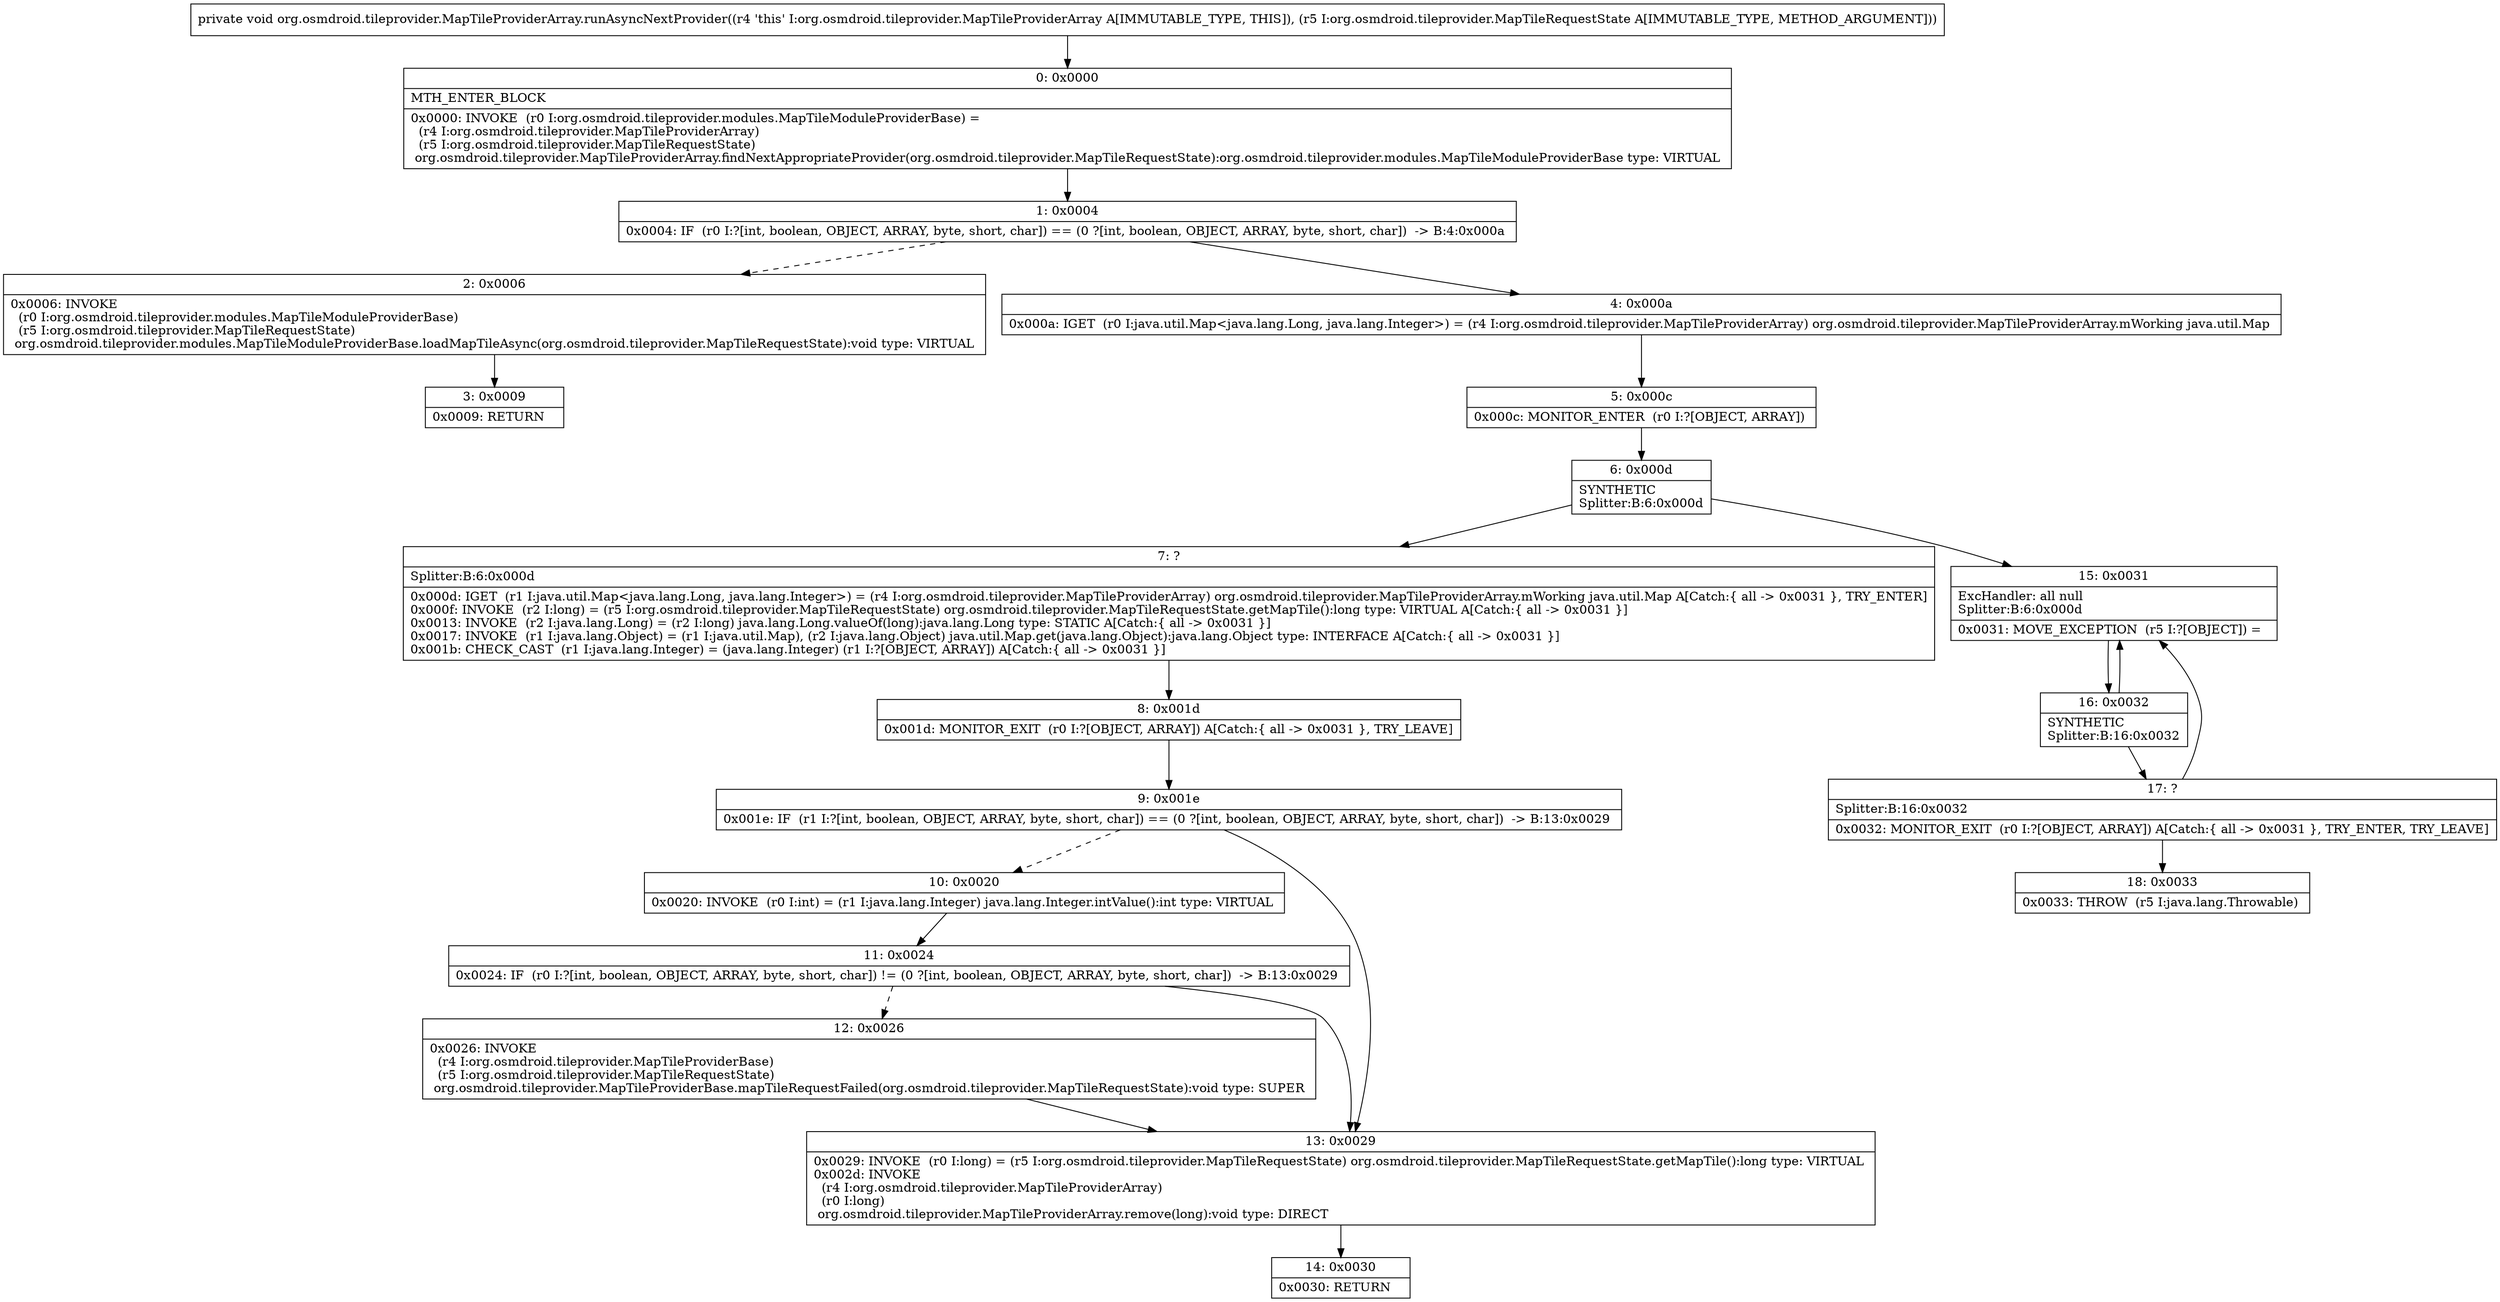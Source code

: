 digraph "CFG fororg.osmdroid.tileprovider.MapTileProviderArray.runAsyncNextProvider(Lorg\/osmdroid\/tileprovider\/MapTileRequestState;)V" {
Node_0 [shape=record,label="{0\:\ 0x0000|MTH_ENTER_BLOCK\l|0x0000: INVOKE  (r0 I:org.osmdroid.tileprovider.modules.MapTileModuleProviderBase) = \l  (r4 I:org.osmdroid.tileprovider.MapTileProviderArray)\l  (r5 I:org.osmdroid.tileprovider.MapTileRequestState)\l org.osmdroid.tileprovider.MapTileProviderArray.findNextAppropriateProvider(org.osmdroid.tileprovider.MapTileRequestState):org.osmdroid.tileprovider.modules.MapTileModuleProviderBase type: VIRTUAL \l}"];
Node_1 [shape=record,label="{1\:\ 0x0004|0x0004: IF  (r0 I:?[int, boolean, OBJECT, ARRAY, byte, short, char]) == (0 ?[int, boolean, OBJECT, ARRAY, byte, short, char])  \-\> B:4:0x000a \l}"];
Node_2 [shape=record,label="{2\:\ 0x0006|0x0006: INVOKE  \l  (r0 I:org.osmdroid.tileprovider.modules.MapTileModuleProviderBase)\l  (r5 I:org.osmdroid.tileprovider.MapTileRequestState)\l org.osmdroid.tileprovider.modules.MapTileModuleProviderBase.loadMapTileAsync(org.osmdroid.tileprovider.MapTileRequestState):void type: VIRTUAL \l}"];
Node_3 [shape=record,label="{3\:\ 0x0009|0x0009: RETURN   \l}"];
Node_4 [shape=record,label="{4\:\ 0x000a|0x000a: IGET  (r0 I:java.util.Map\<java.lang.Long, java.lang.Integer\>) = (r4 I:org.osmdroid.tileprovider.MapTileProviderArray) org.osmdroid.tileprovider.MapTileProviderArray.mWorking java.util.Map \l}"];
Node_5 [shape=record,label="{5\:\ 0x000c|0x000c: MONITOR_ENTER  (r0 I:?[OBJECT, ARRAY]) \l}"];
Node_6 [shape=record,label="{6\:\ 0x000d|SYNTHETIC\lSplitter:B:6:0x000d\l}"];
Node_7 [shape=record,label="{7\:\ ?|Splitter:B:6:0x000d\l|0x000d: IGET  (r1 I:java.util.Map\<java.lang.Long, java.lang.Integer\>) = (r4 I:org.osmdroid.tileprovider.MapTileProviderArray) org.osmdroid.tileprovider.MapTileProviderArray.mWorking java.util.Map A[Catch:\{ all \-\> 0x0031 \}, TRY_ENTER]\l0x000f: INVOKE  (r2 I:long) = (r5 I:org.osmdroid.tileprovider.MapTileRequestState) org.osmdroid.tileprovider.MapTileRequestState.getMapTile():long type: VIRTUAL A[Catch:\{ all \-\> 0x0031 \}]\l0x0013: INVOKE  (r2 I:java.lang.Long) = (r2 I:long) java.lang.Long.valueOf(long):java.lang.Long type: STATIC A[Catch:\{ all \-\> 0x0031 \}]\l0x0017: INVOKE  (r1 I:java.lang.Object) = (r1 I:java.util.Map), (r2 I:java.lang.Object) java.util.Map.get(java.lang.Object):java.lang.Object type: INTERFACE A[Catch:\{ all \-\> 0x0031 \}]\l0x001b: CHECK_CAST  (r1 I:java.lang.Integer) = (java.lang.Integer) (r1 I:?[OBJECT, ARRAY]) A[Catch:\{ all \-\> 0x0031 \}]\l}"];
Node_8 [shape=record,label="{8\:\ 0x001d|0x001d: MONITOR_EXIT  (r0 I:?[OBJECT, ARRAY]) A[Catch:\{ all \-\> 0x0031 \}, TRY_LEAVE]\l}"];
Node_9 [shape=record,label="{9\:\ 0x001e|0x001e: IF  (r1 I:?[int, boolean, OBJECT, ARRAY, byte, short, char]) == (0 ?[int, boolean, OBJECT, ARRAY, byte, short, char])  \-\> B:13:0x0029 \l}"];
Node_10 [shape=record,label="{10\:\ 0x0020|0x0020: INVOKE  (r0 I:int) = (r1 I:java.lang.Integer) java.lang.Integer.intValue():int type: VIRTUAL \l}"];
Node_11 [shape=record,label="{11\:\ 0x0024|0x0024: IF  (r0 I:?[int, boolean, OBJECT, ARRAY, byte, short, char]) != (0 ?[int, boolean, OBJECT, ARRAY, byte, short, char])  \-\> B:13:0x0029 \l}"];
Node_12 [shape=record,label="{12\:\ 0x0026|0x0026: INVOKE  \l  (r4 I:org.osmdroid.tileprovider.MapTileProviderBase)\l  (r5 I:org.osmdroid.tileprovider.MapTileRequestState)\l org.osmdroid.tileprovider.MapTileProviderBase.mapTileRequestFailed(org.osmdroid.tileprovider.MapTileRequestState):void type: SUPER \l}"];
Node_13 [shape=record,label="{13\:\ 0x0029|0x0029: INVOKE  (r0 I:long) = (r5 I:org.osmdroid.tileprovider.MapTileRequestState) org.osmdroid.tileprovider.MapTileRequestState.getMapTile():long type: VIRTUAL \l0x002d: INVOKE  \l  (r4 I:org.osmdroid.tileprovider.MapTileProviderArray)\l  (r0 I:long)\l org.osmdroid.tileprovider.MapTileProviderArray.remove(long):void type: DIRECT \l}"];
Node_14 [shape=record,label="{14\:\ 0x0030|0x0030: RETURN   \l}"];
Node_15 [shape=record,label="{15\:\ 0x0031|ExcHandler: all null\lSplitter:B:6:0x000d\l|0x0031: MOVE_EXCEPTION  (r5 I:?[OBJECT]) =  \l}"];
Node_16 [shape=record,label="{16\:\ 0x0032|SYNTHETIC\lSplitter:B:16:0x0032\l}"];
Node_17 [shape=record,label="{17\:\ ?|Splitter:B:16:0x0032\l|0x0032: MONITOR_EXIT  (r0 I:?[OBJECT, ARRAY]) A[Catch:\{ all \-\> 0x0031 \}, TRY_ENTER, TRY_LEAVE]\l}"];
Node_18 [shape=record,label="{18\:\ 0x0033|0x0033: THROW  (r5 I:java.lang.Throwable) \l}"];
MethodNode[shape=record,label="{private void org.osmdroid.tileprovider.MapTileProviderArray.runAsyncNextProvider((r4 'this' I:org.osmdroid.tileprovider.MapTileProviderArray A[IMMUTABLE_TYPE, THIS]), (r5 I:org.osmdroid.tileprovider.MapTileRequestState A[IMMUTABLE_TYPE, METHOD_ARGUMENT])) }"];
MethodNode -> Node_0;
Node_0 -> Node_1;
Node_1 -> Node_2[style=dashed];
Node_1 -> Node_4;
Node_2 -> Node_3;
Node_4 -> Node_5;
Node_5 -> Node_6;
Node_6 -> Node_7;
Node_6 -> Node_15;
Node_7 -> Node_8;
Node_8 -> Node_9;
Node_9 -> Node_10[style=dashed];
Node_9 -> Node_13;
Node_10 -> Node_11;
Node_11 -> Node_12[style=dashed];
Node_11 -> Node_13;
Node_12 -> Node_13;
Node_13 -> Node_14;
Node_15 -> Node_16;
Node_16 -> Node_17;
Node_16 -> Node_15;
Node_17 -> Node_18;
Node_17 -> Node_15;
}

